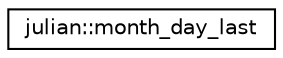 digraph "Graphical Class Hierarchy"
{
 // LATEX_PDF_SIZE
  edge [fontname="Helvetica",fontsize="10",labelfontname="Helvetica",labelfontsize="10"];
  node [fontname="Helvetica",fontsize="10",shape=record];
  rankdir="LR";
  Node0 [label="julian::month_day_last",height=0.2,width=0.4,color="black", fillcolor="white", style="filled",URL="$classjulian_1_1month__day__last.html",tooltip=" "];
}
